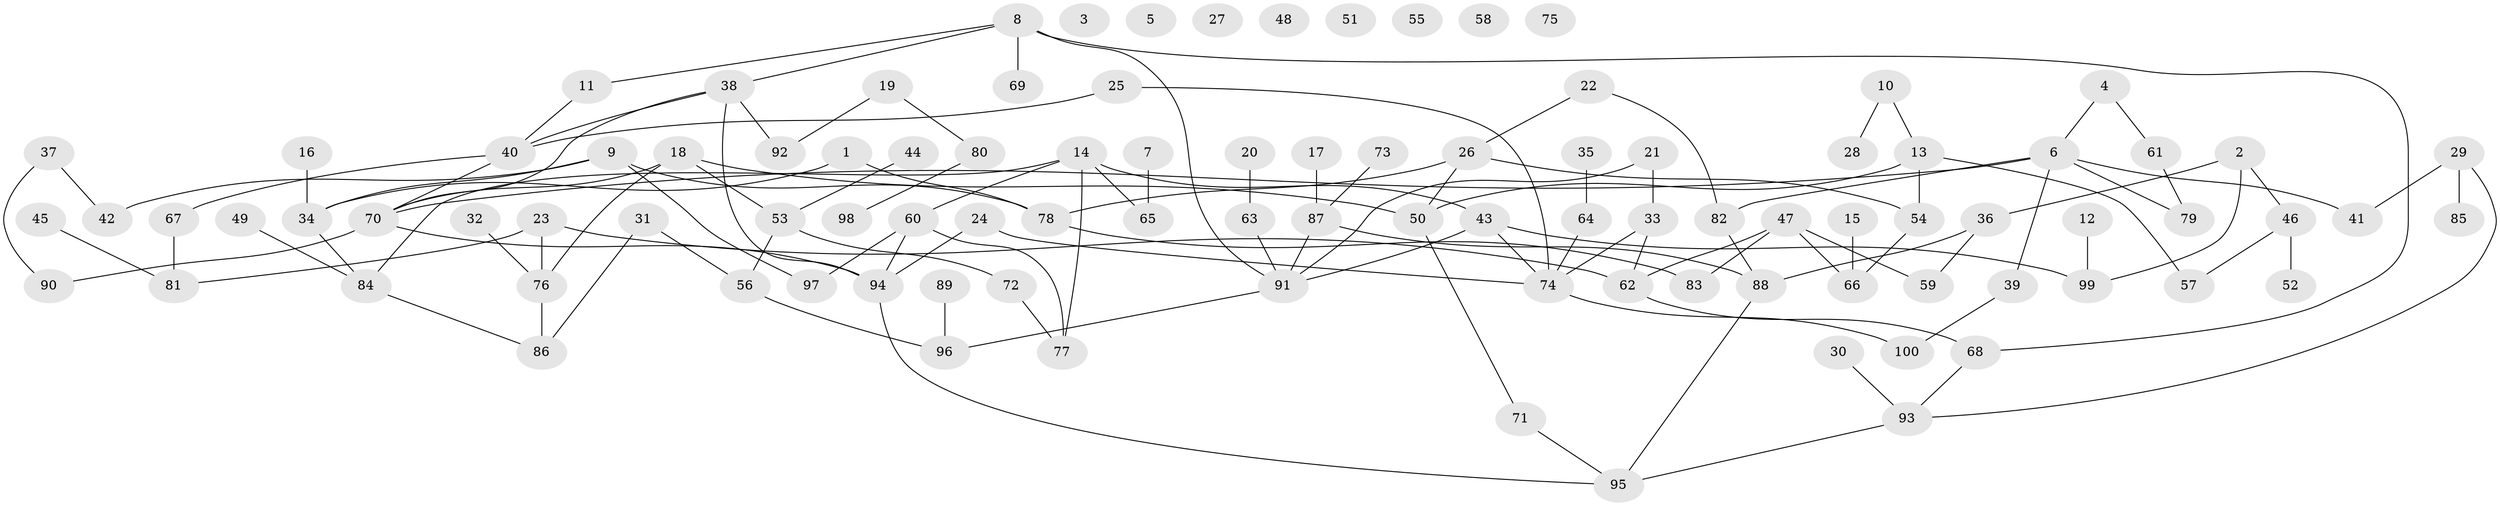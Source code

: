 // coarse degree distribution, {2: 0.2463768115942029, 4: 0.14492753623188406, 0: 0.11594202898550725, 6: 0.08695652173913043, 1: 0.2028985507246377, 5: 0.07246376811594203, 3: 0.11594202898550725, 7: 0.014492753623188406}
// Generated by graph-tools (version 1.1) at 2025/23/03/03/25 07:23:25]
// undirected, 100 vertices, 124 edges
graph export_dot {
graph [start="1"]
  node [color=gray90,style=filled];
  1;
  2;
  3;
  4;
  5;
  6;
  7;
  8;
  9;
  10;
  11;
  12;
  13;
  14;
  15;
  16;
  17;
  18;
  19;
  20;
  21;
  22;
  23;
  24;
  25;
  26;
  27;
  28;
  29;
  30;
  31;
  32;
  33;
  34;
  35;
  36;
  37;
  38;
  39;
  40;
  41;
  42;
  43;
  44;
  45;
  46;
  47;
  48;
  49;
  50;
  51;
  52;
  53;
  54;
  55;
  56;
  57;
  58;
  59;
  60;
  61;
  62;
  63;
  64;
  65;
  66;
  67;
  68;
  69;
  70;
  71;
  72;
  73;
  74;
  75;
  76;
  77;
  78;
  79;
  80;
  81;
  82;
  83;
  84;
  85;
  86;
  87;
  88;
  89;
  90;
  91;
  92;
  93;
  94;
  95;
  96;
  97;
  98;
  99;
  100;
  1 -- 34;
  1 -- 78;
  2 -- 36;
  2 -- 46;
  2 -- 99;
  4 -- 6;
  4 -- 61;
  6 -- 39;
  6 -- 41;
  6 -- 70;
  6 -- 79;
  6 -- 82;
  7 -- 65;
  8 -- 11;
  8 -- 38;
  8 -- 68;
  8 -- 69;
  8 -- 91;
  9 -- 34;
  9 -- 42;
  9 -- 78;
  9 -- 97;
  10 -- 13;
  10 -- 28;
  11 -- 40;
  12 -- 99;
  13 -- 50;
  13 -- 54;
  13 -- 57;
  14 -- 43;
  14 -- 60;
  14 -- 65;
  14 -- 77;
  14 -- 84;
  15 -- 66;
  16 -- 34;
  17 -- 87;
  18 -- 50;
  18 -- 53;
  18 -- 70;
  18 -- 76;
  19 -- 80;
  19 -- 92;
  20 -- 63;
  21 -- 33;
  21 -- 91;
  22 -- 26;
  22 -- 82;
  23 -- 62;
  23 -- 76;
  23 -- 81;
  24 -- 74;
  24 -- 94;
  25 -- 40;
  25 -- 74;
  26 -- 50;
  26 -- 54;
  26 -- 78;
  29 -- 41;
  29 -- 85;
  29 -- 93;
  30 -- 93;
  31 -- 56;
  31 -- 86;
  32 -- 76;
  33 -- 62;
  33 -- 74;
  34 -- 84;
  35 -- 64;
  36 -- 59;
  36 -- 88;
  37 -- 42;
  37 -- 90;
  38 -- 40;
  38 -- 70;
  38 -- 92;
  38 -- 94;
  39 -- 100;
  40 -- 67;
  40 -- 70;
  43 -- 74;
  43 -- 91;
  43 -- 99;
  44 -- 53;
  45 -- 81;
  46 -- 52;
  46 -- 57;
  47 -- 59;
  47 -- 62;
  47 -- 66;
  47 -- 83;
  49 -- 84;
  50 -- 71;
  53 -- 56;
  53 -- 72;
  54 -- 66;
  56 -- 96;
  60 -- 77;
  60 -- 94;
  60 -- 97;
  61 -- 79;
  62 -- 68;
  63 -- 91;
  64 -- 74;
  67 -- 81;
  68 -- 93;
  70 -- 90;
  70 -- 94;
  71 -- 95;
  72 -- 77;
  73 -- 87;
  74 -- 100;
  76 -- 86;
  78 -- 83;
  80 -- 98;
  82 -- 88;
  84 -- 86;
  87 -- 88;
  87 -- 91;
  88 -- 95;
  89 -- 96;
  91 -- 96;
  93 -- 95;
  94 -- 95;
}
